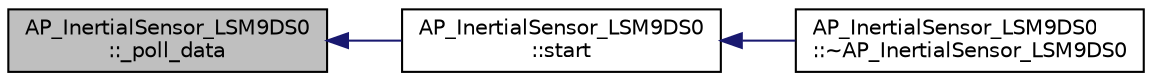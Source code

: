 digraph "AP_InertialSensor_LSM9DS0::_poll_data"
{
 // INTERACTIVE_SVG=YES
  edge [fontname="Helvetica",fontsize="10",labelfontname="Helvetica",labelfontsize="10"];
  node [fontname="Helvetica",fontsize="10",shape=record];
  rankdir="LR";
  Node1 [label="AP_InertialSensor_LSM9DS0\l::_poll_data",height=0.2,width=0.4,color="black", fillcolor="grey75", style="filled", fontcolor="black"];
  Node1 -> Node2 [dir="back",color="midnightblue",fontsize="10",style="solid",fontname="Helvetica"];
  Node2 [label="AP_InertialSensor_LSM9DS0\l::start",height=0.2,width=0.4,color="black", fillcolor="white", style="filled",URL="$classAP__InertialSensor__LSM9DS0.html#a1fa1189f7920f61d52d526f779be3d8f"];
  Node2 -> Node3 [dir="back",color="midnightblue",fontsize="10",style="solid",fontname="Helvetica"];
  Node3 [label="AP_InertialSensor_LSM9DS0\l::~AP_InertialSensor_LSM9DS0",height=0.2,width=0.4,color="black", fillcolor="white", style="filled",URL="$classAP__InertialSensor__LSM9DS0.html#adb7e6b545d6d86adc761ef83bcee62e4"];
}
